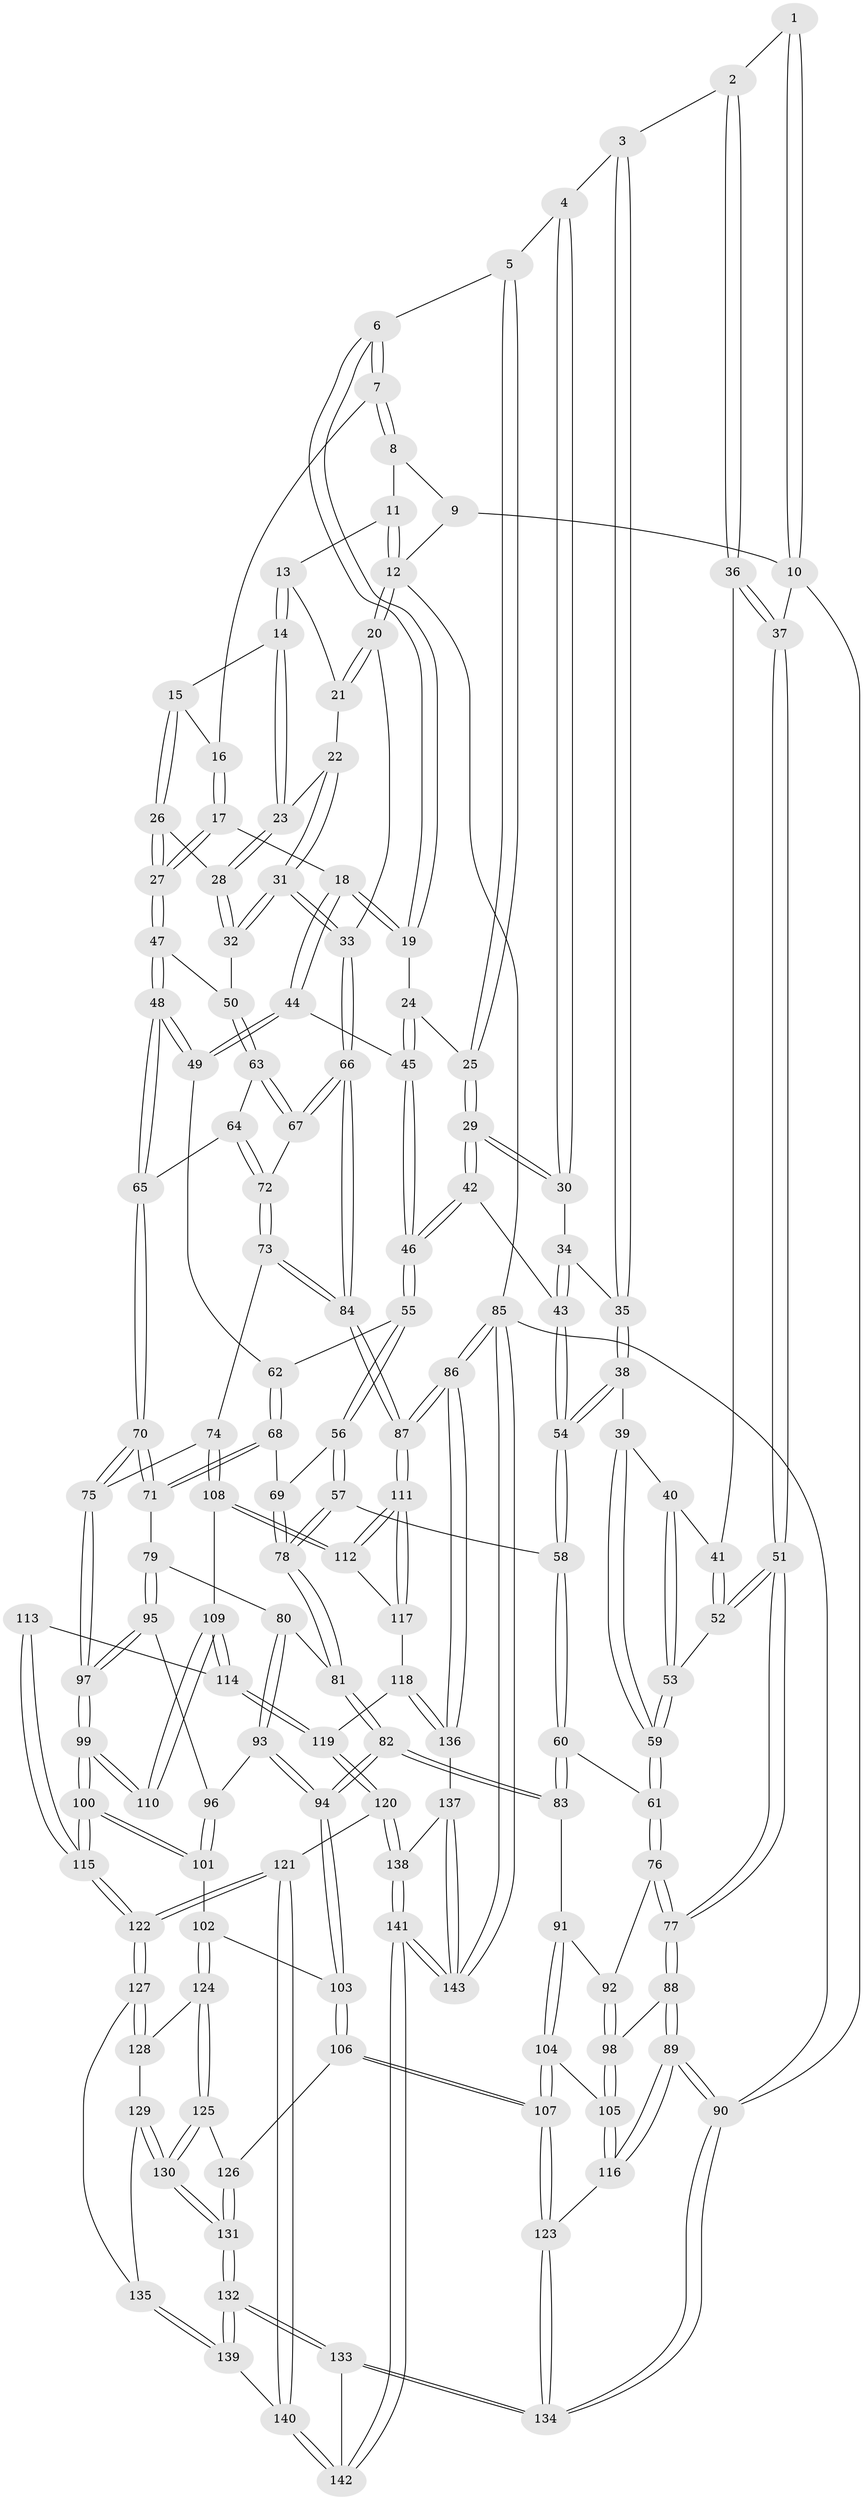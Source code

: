 // coarse degree distribution, {2: 0.0891089108910891, 3: 0.7227722772277227, 6: 0.0297029702970297, 4: 0.10891089108910891, 5: 0.04950495049504951}
// Generated by graph-tools (version 1.1) at 2025/54/03/04/25 22:54:38]
// undirected, 143 vertices, 354 edges
graph export_dot {
  node [color=gray90,style=filled];
  1 [pos="+0.14675445987538718+0"];
  2 [pos="+0.18041715194020863+0.11332092000690985"];
  3 [pos="+0.2539191173175142+0.13082623205293933"];
  4 [pos="+0.2805365513345627+0.13090670794859782"];
  5 [pos="+0.39492636394495345+0.09549784530287557"];
  6 [pos="+0.4146605846120851+0.08424659439674215"];
  7 [pos="+0.5110995651771095+0"];
  8 [pos="+0.5176567476523312+0"];
  9 [pos="+0.1338308078386569+0"];
  10 [pos="+0+0.25580461733826887"];
  11 [pos="+0.906945621262014+0"];
  12 [pos="+1+0"];
  13 [pos="+0.8365894341025786+0.06833877887665389"];
  14 [pos="+0.8193114877581832+0.09938921433886123"];
  15 [pos="+0.8150784168894908+0.1035859146590695"];
  16 [pos="+0.6365398361442467+0.10100802700099022"];
  17 [pos="+0.6122838703597255+0.2194245918638123"];
  18 [pos="+0.6036461751177048+0.22830118616397566"];
  19 [pos="+0.4922505034883884+0.19294217808272776"];
  20 [pos="+1+0.05156372035461712"];
  21 [pos="+0.9365025806955287+0.11019674738100001"];
  22 [pos="+0.9850851947876602+0.19925110454247844"];
  23 [pos="+0.934495060173176+0.20525776316439187"];
  24 [pos="+0.4625524527522763+0.24886554983617812"];
  25 [pos="+0.39730648359182874+0.2749207766879416"];
  26 [pos="+0.787739979009974+0.23509929726244017"];
  27 [pos="+0.784814009315513+0.2391344076216"];
  28 [pos="+0.9002710818703767+0.25564158428236144"];
  29 [pos="+0.39336394146990195+0.2798772894220201"];
  30 [pos="+0.3305174777612554+0.2357464612144993"];
  31 [pos="+1+0.26870954805044445"];
  32 [pos="+0.9277405412014523+0.30548730607085534"];
  33 [pos="+1+0.2701016479412295"];
  34 [pos="+0.3177817533300555+0.2626196561121754"];
  35 [pos="+0.2734041294302305+0.31187886710988866"];
  36 [pos="+0.17750072468324368+0.1161283811061338"];
  37 [pos="+0+0.2636152503265594"];
  38 [pos="+0.2718399411553126+0.32019855888704724"];
  39 [pos="+0.22071945511565533+0.3215463431630281"];
  40 [pos="+0.1816273460208713+0.2992819543992815"];
  41 [pos="+0.17090617104808167+0.28875470604199766"];
  42 [pos="+0.39033986268187626+0.3002534504131088"];
  43 [pos="+0.3587886634326023+0.3197995029015335"];
  44 [pos="+0.5967186712502147+0.2951050148949302"];
  45 [pos="+0.4968143389301545+0.3158855677330694"];
  46 [pos="+0.45542163071795044+0.35979361601010873"];
  47 [pos="+0.7822610032005564+0.30192918957364195"];
  48 [pos="+0.7124521688368921+0.3734117104518247"];
  49 [pos="+0.6159606483490978+0.3400458034152755"];
  50 [pos="+0.87982598254837+0.37358140209205476"];
  51 [pos="+0+0.34215359044498217"];
  52 [pos="+0.011008065240416297+0.358282314008048"];
  53 [pos="+0.1454293831914325+0.4262473894251675"];
  54 [pos="+0.3126694724788197+0.35582192647644206"];
  55 [pos="+0.45570049659564177+0.36942446768859577"];
  56 [pos="+0.44903689018433807+0.392972691737556"];
  57 [pos="+0.3884681192292076+0.46049893702122624"];
  58 [pos="+0.32305084741118817+0.46105380765966436"];
  59 [pos="+0.19057367979815698+0.46481166133016755"];
  60 [pos="+0.28528508672392533+0.4922248974822266"];
  61 [pos="+0.1966062373993642+0.4745443778683709"];
  62 [pos="+0.5867143339838287+0.389069536174224"];
  63 [pos="+0.8865763152166526+0.4030551494478172"];
  64 [pos="+0.7407152722987979+0.40864472877079067"];
  65 [pos="+0.7194749666910731+0.4004800896182295"];
  66 [pos="+1+0.4119400815234074"];
  67 [pos="+0.8937659346488593+0.4194456613295355"];
  68 [pos="+0.5684887644049665+0.4623273005207256"];
  69 [pos="+0.5635680160760864+0.462863667218924"];
  70 [pos="+0.6838225892280708+0.5455338301110016"];
  71 [pos="+0.6095461674233987+0.5063847243081631"];
  72 [pos="+0.864214224022952+0.49868025125020904"];
  73 [pos="+0.8590999369022091+0.5479951863893092"];
  74 [pos="+0.8071074200832106+0.5877013526111706"];
  75 [pos="+0.6935652615405637+0.5630587099458142"];
  76 [pos="+0.12347602117569492+0.546885851060593"];
  77 [pos="+0+0.45912792322581214"];
  78 [pos="+0.45649088568324536+0.5211840664144719"];
  79 [pos="+0.511563532660711+0.5869272354203241"];
  80 [pos="+0.49602984127486255+0.5759358369352742"];
  81 [pos="+0.4608134589080728+0.5476418553541386"];
  82 [pos="+0.34768488857753205+0.6843738255125965"];
  83 [pos="+0.293808760739584+0.5631382162689501"];
  84 [pos="+1+0.6366158375985066"];
  85 [pos="+1+1"];
  86 [pos="+1+0.8166362777464673"];
  87 [pos="+1+0.7190128991956143"];
  88 [pos="+0+0.5115461674984391"];
  89 [pos="+0+0.8481609230941762"];
  90 [pos="+0+1"];
  91 [pos="+0.1602446791224694+0.6338016750627626"];
  92 [pos="+0.12883499764114256+0.6048008525706053"];
  93 [pos="+0.4441171832514911+0.6559841603515629"];
  94 [pos="+0.3481368740062465+0.6938837538146373"];
  95 [pos="+0.5256641414867514+0.616667067596132"];
  96 [pos="+0.5171962503310905+0.6337117258205089"];
  97 [pos="+0.644809767811467+0.6327503420950665"];
  98 [pos="+0.05474242098626251+0.6548374804755251"];
  99 [pos="+0.6375478692211792+0.6891307556036687"];
  100 [pos="+0.5985340465954039+0.784083377467194"];
  101 [pos="+0.5228628942237007+0.7461349019499922"];
  102 [pos="+0.3896990947746364+0.7407206970359909"];
  103 [pos="+0.34568037015660513+0.7104273747914304"];
  104 [pos="+0.19732378209945953+0.7259798753993906"];
  105 [pos="+0.05889501276590828+0.7116448520461229"];
  106 [pos="+0.24292728925623897+0.770502358253946"];
  107 [pos="+0.2425558571500445+0.7706016265746938"];
  108 [pos="+0.8231091310527053+0.6808513203920178"];
  109 [pos="+0.8041263570226077+0.7069257563273583"];
  110 [pos="+0.6592162719434252+0.6944607690714569"];
  111 [pos="+1+0.7205992986537553"];
  112 [pos="+0.9112560133219418+0.7318628612947298"];
  113 [pos="+0.7326557963712543+0.7287154322225156"];
  114 [pos="+0.7945370836012768+0.7255317714439486"];
  115 [pos="+0.6090151666240625+0.8119023614401989"];
  116 [pos="+0+0.8193911864737178"];
  117 [pos="+0.8649790738051063+0.8440412393586206"];
  118 [pos="+0.8598768295211707+0.8517333910925435"];
  119 [pos="+0.7725471430923182+0.8125754185791639"];
  120 [pos="+0.6686240285565551+0.8642186544242606"];
  121 [pos="+0.6202547014913431+0.8463754141744667"];
  122 [pos="+0.6188203160646978+0.8446577715929521"];
  123 [pos="+0.15643195878557634+0.8873850449443972"];
  124 [pos="+0.394826070749315+0.7589316192673129"];
  125 [pos="+0.36706830001997953+0.885456826020817"];
  126 [pos="+0.29676228045317793+0.8385200832772832"];
  127 [pos="+0.49309244979869626+0.8741445794691599"];
  128 [pos="+0.41951624982436314+0.8107233654819223"];
  129 [pos="+0.41058992222823176+0.8897569664984275"];
  130 [pos="+0.3819962315944954+0.9173328437183199"];
  131 [pos="+0.3590030517753523+1"];
  132 [pos="+0.3456362344639368+1"];
  133 [pos="+0.32768341912308313+1"];
  134 [pos="+0.22415635765098127+1"];
  135 [pos="+0.4804200285711448+0.8873368279002709"];
  136 [pos="+0.872381719088771+0.8815121121081942"];
  137 [pos="+0.8679306486860812+0.9222600359460609"];
  138 [pos="+0.7437400204111114+0.9890089229151815"];
  139 [pos="+0.42964271881577737+1"];
  140 [pos="+0.5903455057123295+0.9116920817961846"];
  141 [pos="+0.7312902707109126+1"];
  142 [pos="+0.6310639328380306+1"];
  143 [pos="+1+1"];
  1 -- 2;
  1 -- 10;
  1 -- 10;
  2 -- 3;
  2 -- 36;
  2 -- 36;
  3 -- 4;
  3 -- 35;
  3 -- 35;
  4 -- 5;
  4 -- 30;
  4 -- 30;
  5 -- 6;
  5 -- 25;
  5 -- 25;
  6 -- 7;
  6 -- 7;
  6 -- 19;
  6 -- 19;
  7 -- 8;
  7 -- 8;
  7 -- 16;
  8 -- 9;
  8 -- 11;
  9 -- 10;
  9 -- 12;
  10 -- 37;
  10 -- 90;
  11 -- 12;
  11 -- 12;
  11 -- 13;
  12 -- 20;
  12 -- 20;
  12 -- 85;
  13 -- 14;
  13 -- 14;
  13 -- 21;
  14 -- 15;
  14 -- 23;
  14 -- 23;
  15 -- 16;
  15 -- 26;
  15 -- 26;
  16 -- 17;
  16 -- 17;
  17 -- 18;
  17 -- 27;
  17 -- 27;
  18 -- 19;
  18 -- 19;
  18 -- 44;
  18 -- 44;
  19 -- 24;
  20 -- 21;
  20 -- 21;
  20 -- 33;
  21 -- 22;
  22 -- 23;
  22 -- 31;
  22 -- 31;
  23 -- 28;
  23 -- 28;
  24 -- 25;
  24 -- 45;
  24 -- 45;
  25 -- 29;
  25 -- 29;
  26 -- 27;
  26 -- 27;
  26 -- 28;
  27 -- 47;
  27 -- 47;
  28 -- 32;
  28 -- 32;
  29 -- 30;
  29 -- 30;
  29 -- 42;
  29 -- 42;
  30 -- 34;
  31 -- 32;
  31 -- 32;
  31 -- 33;
  31 -- 33;
  32 -- 50;
  33 -- 66;
  33 -- 66;
  34 -- 35;
  34 -- 43;
  34 -- 43;
  35 -- 38;
  35 -- 38;
  36 -- 37;
  36 -- 37;
  36 -- 41;
  37 -- 51;
  37 -- 51;
  38 -- 39;
  38 -- 54;
  38 -- 54;
  39 -- 40;
  39 -- 59;
  39 -- 59;
  40 -- 41;
  40 -- 53;
  40 -- 53;
  41 -- 52;
  41 -- 52;
  42 -- 43;
  42 -- 46;
  42 -- 46;
  43 -- 54;
  43 -- 54;
  44 -- 45;
  44 -- 49;
  44 -- 49;
  45 -- 46;
  45 -- 46;
  46 -- 55;
  46 -- 55;
  47 -- 48;
  47 -- 48;
  47 -- 50;
  48 -- 49;
  48 -- 49;
  48 -- 65;
  48 -- 65;
  49 -- 62;
  50 -- 63;
  50 -- 63;
  51 -- 52;
  51 -- 52;
  51 -- 77;
  51 -- 77;
  52 -- 53;
  53 -- 59;
  53 -- 59;
  54 -- 58;
  54 -- 58;
  55 -- 56;
  55 -- 56;
  55 -- 62;
  56 -- 57;
  56 -- 57;
  56 -- 69;
  57 -- 58;
  57 -- 78;
  57 -- 78;
  58 -- 60;
  58 -- 60;
  59 -- 61;
  59 -- 61;
  60 -- 61;
  60 -- 83;
  60 -- 83;
  61 -- 76;
  61 -- 76;
  62 -- 68;
  62 -- 68;
  63 -- 64;
  63 -- 67;
  63 -- 67;
  64 -- 65;
  64 -- 72;
  64 -- 72;
  65 -- 70;
  65 -- 70;
  66 -- 67;
  66 -- 67;
  66 -- 84;
  66 -- 84;
  67 -- 72;
  68 -- 69;
  68 -- 71;
  68 -- 71;
  69 -- 78;
  69 -- 78;
  70 -- 71;
  70 -- 71;
  70 -- 75;
  70 -- 75;
  71 -- 79;
  72 -- 73;
  72 -- 73;
  73 -- 74;
  73 -- 84;
  73 -- 84;
  74 -- 75;
  74 -- 108;
  74 -- 108;
  75 -- 97;
  75 -- 97;
  76 -- 77;
  76 -- 77;
  76 -- 92;
  77 -- 88;
  77 -- 88;
  78 -- 81;
  78 -- 81;
  79 -- 80;
  79 -- 95;
  79 -- 95;
  80 -- 81;
  80 -- 93;
  80 -- 93;
  81 -- 82;
  81 -- 82;
  82 -- 83;
  82 -- 83;
  82 -- 94;
  82 -- 94;
  83 -- 91;
  84 -- 87;
  84 -- 87;
  85 -- 86;
  85 -- 86;
  85 -- 143;
  85 -- 143;
  85 -- 90;
  86 -- 87;
  86 -- 87;
  86 -- 136;
  86 -- 136;
  87 -- 111;
  87 -- 111;
  88 -- 89;
  88 -- 89;
  88 -- 98;
  89 -- 90;
  89 -- 90;
  89 -- 116;
  89 -- 116;
  90 -- 134;
  90 -- 134;
  91 -- 92;
  91 -- 104;
  91 -- 104;
  92 -- 98;
  92 -- 98;
  93 -- 94;
  93 -- 94;
  93 -- 96;
  94 -- 103;
  94 -- 103;
  95 -- 96;
  95 -- 97;
  95 -- 97;
  96 -- 101;
  96 -- 101;
  97 -- 99;
  97 -- 99;
  98 -- 105;
  98 -- 105;
  99 -- 100;
  99 -- 100;
  99 -- 110;
  99 -- 110;
  100 -- 101;
  100 -- 101;
  100 -- 115;
  100 -- 115;
  101 -- 102;
  102 -- 103;
  102 -- 124;
  102 -- 124;
  103 -- 106;
  103 -- 106;
  104 -- 105;
  104 -- 107;
  104 -- 107;
  105 -- 116;
  105 -- 116;
  106 -- 107;
  106 -- 107;
  106 -- 126;
  107 -- 123;
  107 -- 123;
  108 -- 109;
  108 -- 112;
  108 -- 112;
  109 -- 110;
  109 -- 110;
  109 -- 114;
  109 -- 114;
  111 -- 112;
  111 -- 112;
  111 -- 117;
  111 -- 117;
  112 -- 117;
  113 -- 114;
  113 -- 115;
  113 -- 115;
  114 -- 119;
  114 -- 119;
  115 -- 122;
  115 -- 122;
  116 -- 123;
  117 -- 118;
  118 -- 119;
  118 -- 136;
  118 -- 136;
  119 -- 120;
  119 -- 120;
  120 -- 121;
  120 -- 138;
  120 -- 138;
  121 -- 122;
  121 -- 122;
  121 -- 140;
  121 -- 140;
  122 -- 127;
  122 -- 127;
  123 -- 134;
  123 -- 134;
  124 -- 125;
  124 -- 125;
  124 -- 128;
  125 -- 126;
  125 -- 130;
  125 -- 130;
  126 -- 131;
  126 -- 131;
  127 -- 128;
  127 -- 128;
  127 -- 135;
  128 -- 129;
  129 -- 130;
  129 -- 130;
  129 -- 135;
  130 -- 131;
  130 -- 131;
  131 -- 132;
  131 -- 132;
  132 -- 133;
  132 -- 133;
  132 -- 139;
  132 -- 139;
  133 -- 134;
  133 -- 134;
  133 -- 142;
  135 -- 139;
  135 -- 139;
  136 -- 137;
  137 -- 138;
  137 -- 143;
  137 -- 143;
  138 -- 141;
  138 -- 141;
  139 -- 140;
  140 -- 142;
  140 -- 142;
  141 -- 142;
  141 -- 142;
  141 -- 143;
  141 -- 143;
}
